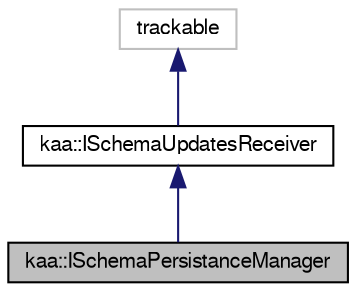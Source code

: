 digraph "kaa::ISchemaPersistanceManager"
{
  bgcolor="transparent";
  edge [fontname="FreeSans",fontsize="10",labelfontname="FreeSans",labelfontsize="10"];
  node [fontname="FreeSans",fontsize="10",shape=record];
  Node1 [label="kaa::ISchemaPersistanceManager",height=0.2,width=0.4,color="black", fillcolor="grey75", style="filled" fontcolor="black"];
  Node2 -> Node1 [dir="back",color="midnightblue",fontsize="10",style="solid",fontname="FreeSans"];
  Node2 [label="kaa::ISchemaUpdatesReceiver",height=0.2,width=0.4,color="black",URL="$classkaa_1_1ISchemaUpdatesReceiver.html"];
  Node3 -> Node2 [dir="back",color="midnightblue",fontsize="10",style="solid",fontname="FreeSans"];
  Node3 [label="trackable",height=0.2,width=0.4,color="grey75"];
}
